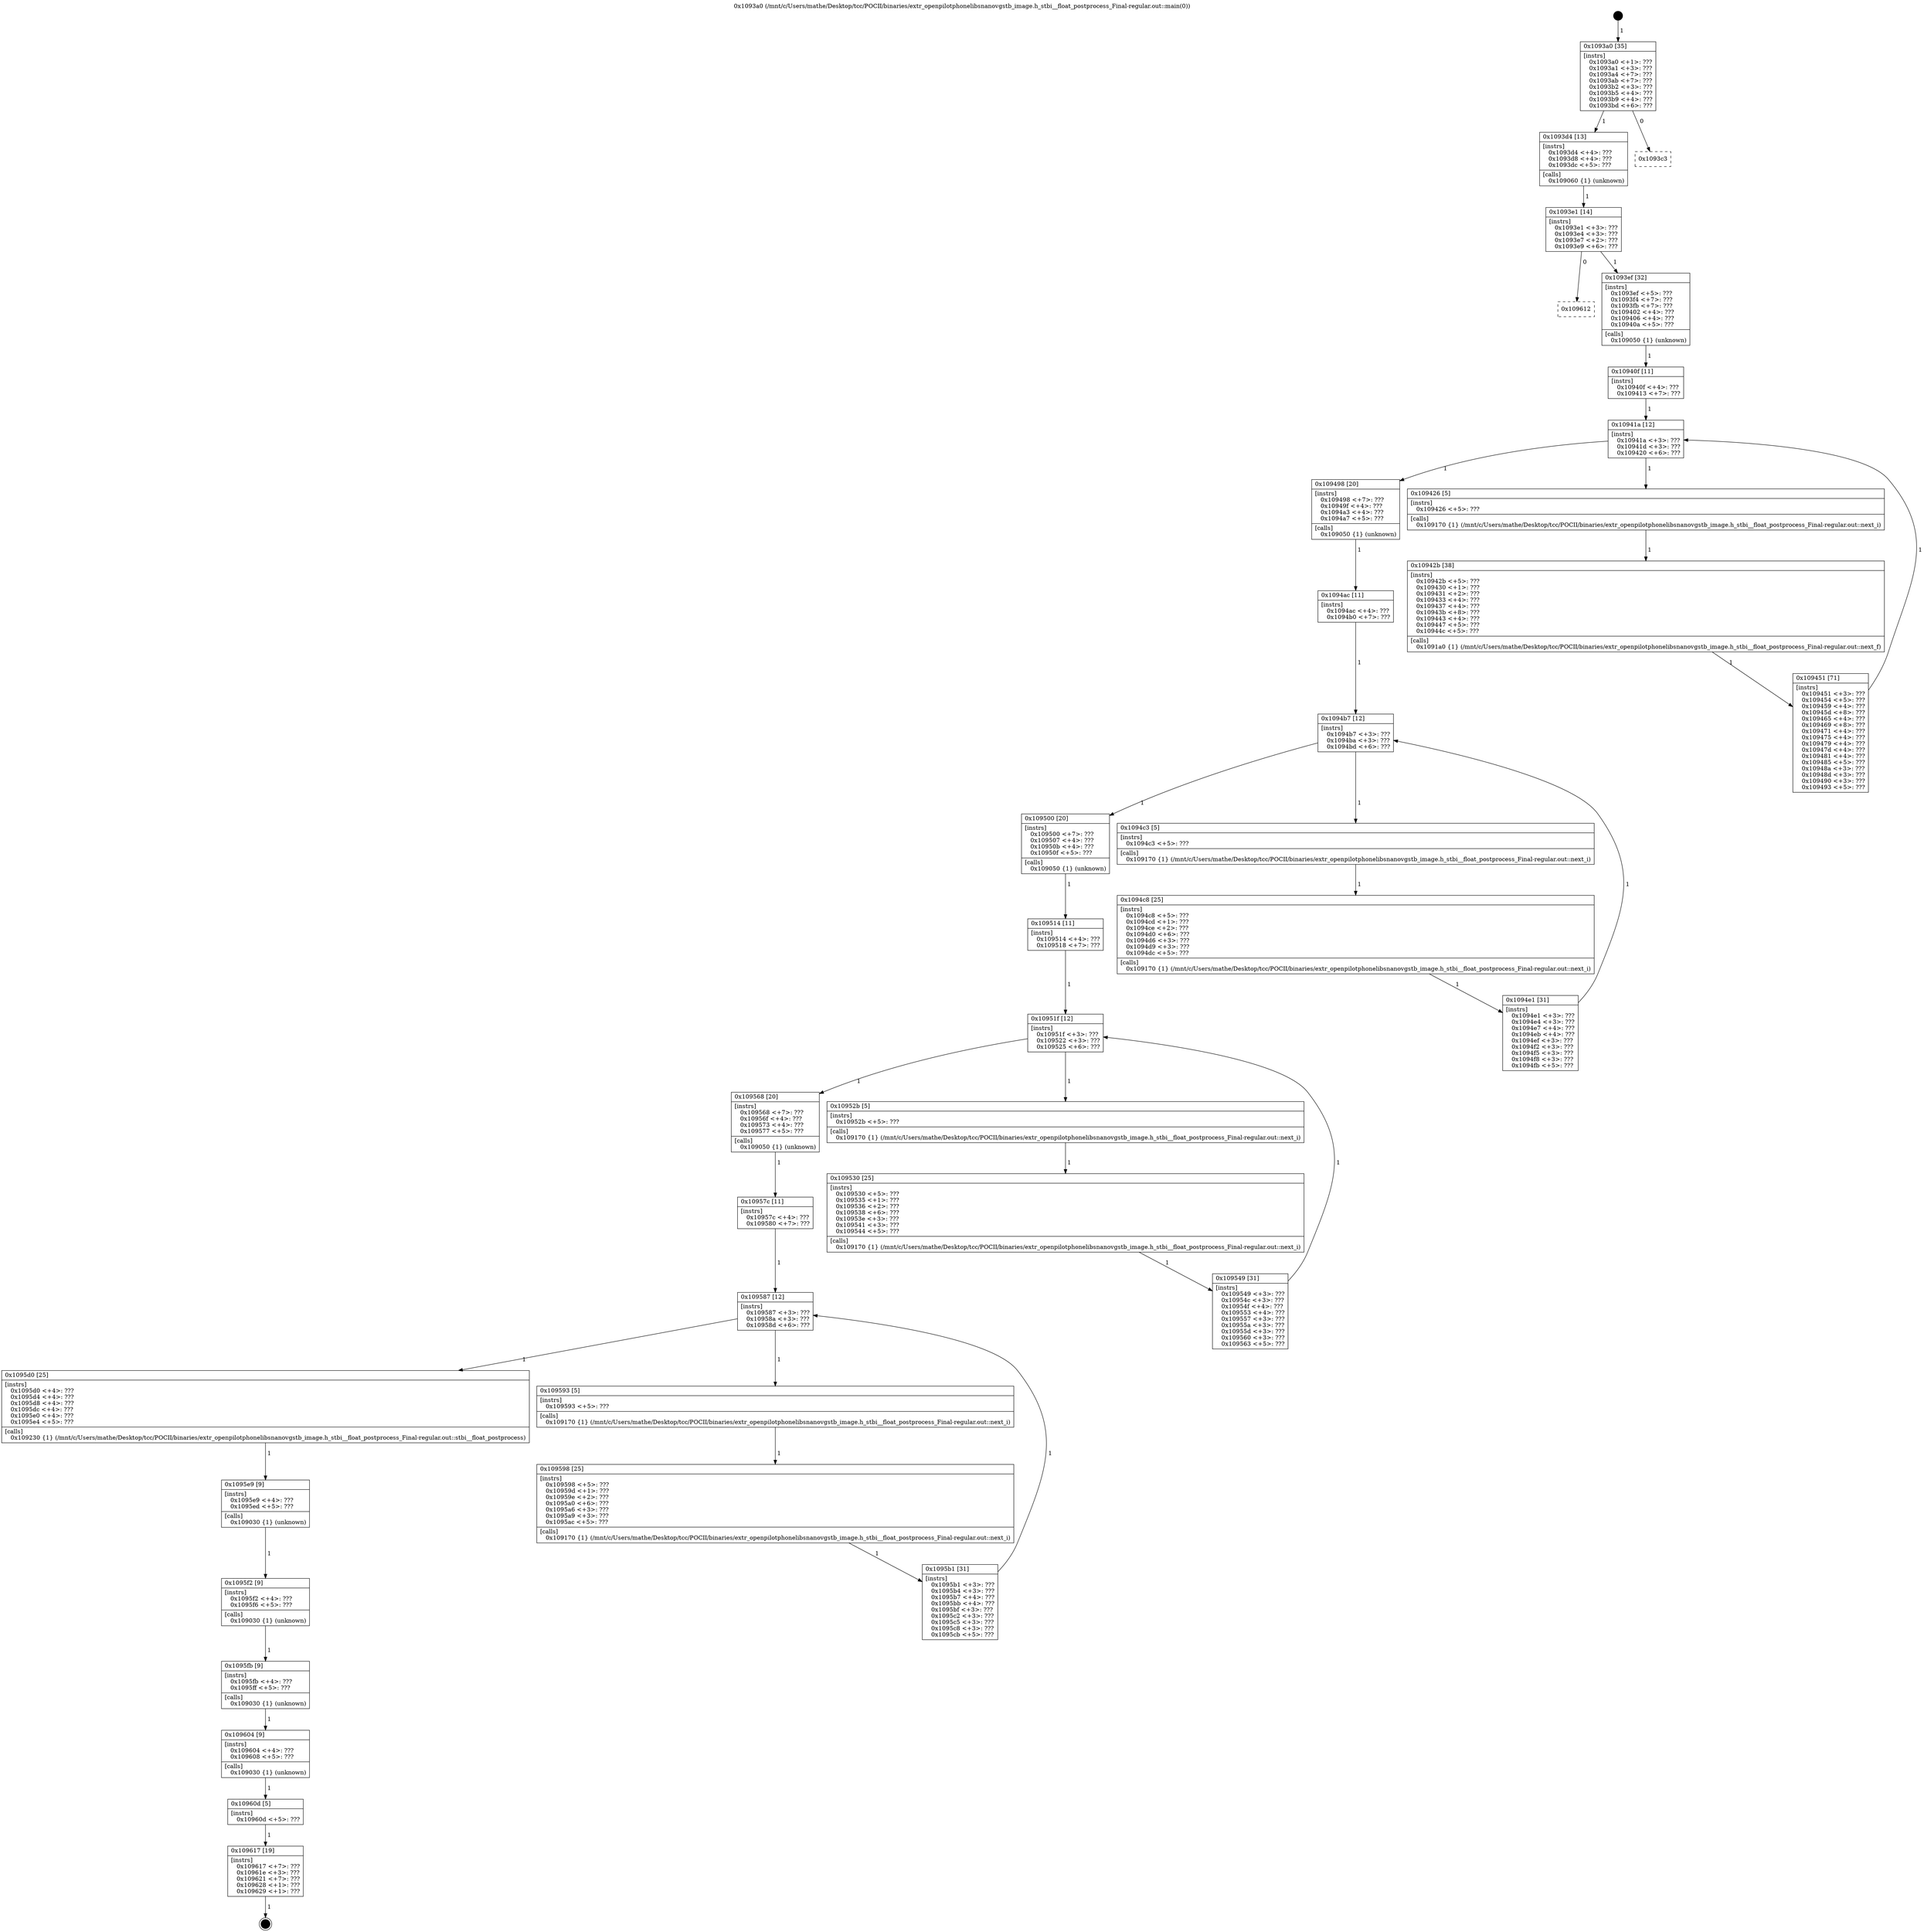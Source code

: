 digraph "0x1093a0" {
  label = "0x1093a0 (/mnt/c/Users/mathe/Desktop/tcc/POCII/binaries/extr_openpilotphonelibsnanovgstb_image.h_stbi__float_postprocess_Final-regular.out::main(0))"
  labelloc = "t"
  node[shape=record]

  Entry [label="",width=0.3,height=0.3,shape=circle,fillcolor=black,style=filled]
  "0x1093a0" [label="{
     0x1093a0 [35]\l
     | [instrs]\l
     &nbsp;&nbsp;0x1093a0 \<+1\>: ???\l
     &nbsp;&nbsp;0x1093a1 \<+3\>: ???\l
     &nbsp;&nbsp;0x1093a4 \<+7\>: ???\l
     &nbsp;&nbsp;0x1093ab \<+7\>: ???\l
     &nbsp;&nbsp;0x1093b2 \<+3\>: ???\l
     &nbsp;&nbsp;0x1093b5 \<+4\>: ???\l
     &nbsp;&nbsp;0x1093b9 \<+4\>: ???\l
     &nbsp;&nbsp;0x1093bd \<+6\>: ???\l
  }"]
  "0x1093d4" [label="{
     0x1093d4 [13]\l
     | [instrs]\l
     &nbsp;&nbsp;0x1093d4 \<+4\>: ???\l
     &nbsp;&nbsp;0x1093d8 \<+4\>: ???\l
     &nbsp;&nbsp;0x1093dc \<+5\>: ???\l
     | [calls]\l
     &nbsp;&nbsp;0x109060 \{1\} (unknown)\l
  }"]
  "0x1093c3" [label="{
     0x1093c3\l
  }", style=dashed]
  "0x1093e1" [label="{
     0x1093e1 [14]\l
     | [instrs]\l
     &nbsp;&nbsp;0x1093e1 \<+3\>: ???\l
     &nbsp;&nbsp;0x1093e4 \<+3\>: ???\l
     &nbsp;&nbsp;0x1093e7 \<+2\>: ???\l
     &nbsp;&nbsp;0x1093e9 \<+6\>: ???\l
  }"]
  "0x109612" [label="{
     0x109612\l
  }", style=dashed]
  "0x1093ef" [label="{
     0x1093ef [32]\l
     | [instrs]\l
     &nbsp;&nbsp;0x1093ef \<+5\>: ???\l
     &nbsp;&nbsp;0x1093f4 \<+7\>: ???\l
     &nbsp;&nbsp;0x1093fb \<+7\>: ???\l
     &nbsp;&nbsp;0x109402 \<+4\>: ???\l
     &nbsp;&nbsp;0x109406 \<+4\>: ???\l
     &nbsp;&nbsp;0x10940a \<+5\>: ???\l
     | [calls]\l
     &nbsp;&nbsp;0x109050 \{1\} (unknown)\l
  }"]
  Exit [label="",width=0.3,height=0.3,shape=circle,fillcolor=black,style=filled,peripheries=2]
  "0x10941a" [label="{
     0x10941a [12]\l
     | [instrs]\l
     &nbsp;&nbsp;0x10941a \<+3\>: ???\l
     &nbsp;&nbsp;0x10941d \<+3\>: ???\l
     &nbsp;&nbsp;0x109420 \<+6\>: ???\l
  }"]
  "0x109498" [label="{
     0x109498 [20]\l
     | [instrs]\l
     &nbsp;&nbsp;0x109498 \<+7\>: ???\l
     &nbsp;&nbsp;0x10949f \<+4\>: ???\l
     &nbsp;&nbsp;0x1094a3 \<+4\>: ???\l
     &nbsp;&nbsp;0x1094a7 \<+5\>: ???\l
     | [calls]\l
     &nbsp;&nbsp;0x109050 \{1\} (unknown)\l
  }"]
  "0x109426" [label="{
     0x109426 [5]\l
     | [instrs]\l
     &nbsp;&nbsp;0x109426 \<+5\>: ???\l
     | [calls]\l
     &nbsp;&nbsp;0x109170 \{1\} (/mnt/c/Users/mathe/Desktop/tcc/POCII/binaries/extr_openpilotphonelibsnanovgstb_image.h_stbi__float_postprocess_Final-regular.out::next_i)\l
  }"]
  "0x10942b" [label="{
     0x10942b [38]\l
     | [instrs]\l
     &nbsp;&nbsp;0x10942b \<+5\>: ???\l
     &nbsp;&nbsp;0x109430 \<+1\>: ???\l
     &nbsp;&nbsp;0x109431 \<+2\>: ???\l
     &nbsp;&nbsp;0x109433 \<+4\>: ???\l
     &nbsp;&nbsp;0x109437 \<+4\>: ???\l
     &nbsp;&nbsp;0x10943b \<+8\>: ???\l
     &nbsp;&nbsp;0x109443 \<+4\>: ???\l
     &nbsp;&nbsp;0x109447 \<+5\>: ???\l
     &nbsp;&nbsp;0x10944c \<+5\>: ???\l
     | [calls]\l
     &nbsp;&nbsp;0x1091a0 \{1\} (/mnt/c/Users/mathe/Desktop/tcc/POCII/binaries/extr_openpilotphonelibsnanovgstb_image.h_stbi__float_postprocess_Final-regular.out::next_f)\l
  }"]
  "0x109451" [label="{
     0x109451 [71]\l
     | [instrs]\l
     &nbsp;&nbsp;0x109451 \<+3\>: ???\l
     &nbsp;&nbsp;0x109454 \<+5\>: ???\l
     &nbsp;&nbsp;0x109459 \<+4\>: ???\l
     &nbsp;&nbsp;0x10945d \<+8\>: ???\l
     &nbsp;&nbsp;0x109465 \<+4\>: ???\l
     &nbsp;&nbsp;0x109469 \<+8\>: ???\l
     &nbsp;&nbsp;0x109471 \<+4\>: ???\l
     &nbsp;&nbsp;0x109475 \<+4\>: ???\l
     &nbsp;&nbsp;0x109479 \<+4\>: ???\l
     &nbsp;&nbsp;0x10947d \<+4\>: ???\l
     &nbsp;&nbsp;0x109481 \<+4\>: ???\l
     &nbsp;&nbsp;0x109485 \<+5\>: ???\l
     &nbsp;&nbsp;0x10948a \<+3\>: ???\l
     &nbsp;&nbsp;0x10948d \<+3\>: ???\l
     &nbsp;&nbsp;0x109490 \<+3\>: ???\l
     &nbsp;&nbsp;0x109493 \<+5\>: ???\l
  }"]
  "0x10940f" [label="{
     0x10940f [11]\l
     | [instrs]\l
     &nbsp;&nbsp;0x10940f \<+4\>: ???\l
     &nbsp;&nbsp;0x109413 \<+7\>: ???\l
  }"]
  "0x1094b7" [label="{
     0x1094b7 [12]\l
     | [instrs]\l
     &nbsp;&nbsp;0x1094b7 \<+3\>: ???\l
     &nbsp;&nbsp;0x1094ba \<+3\>: ???\l
     &nbsp;&nbsp;0x1094bd \<+6\>: ???\l
  }"]
  "0x109500" [label="{
     0x109500 [20]\l
     | [instrs]\l
     &nbsp;&nbsp;0x109500 \<+7\>: ???\l
     &nbsp;&nbsp;0x109507 \<+4\>: ???\l
     &nbsp;&nbsp;0x10950b \<+4\>: ???\l
     &nbsp;&nbsp;0x10950f \<+5\>: ???\l
     | [calls]\l
     &nbsp;&nbsp;0x109050 \{1\} (unknown)\l
  }"]
  "0x1094c3" [label="{
     0x1094c3 [5]\l
     | [instrs]\l
     &nbsp;&nbsp;0x1094c3 \<+5\>: ???\l
     | [calls]\l
     &nbsp;&nbsp;0x109170 \{1\} (/mnt/c/Users/mathe/Desktop/tcc/POCII/binaries/extr_openpilotphonelibsnanovgstb_image.h_stbi__float_postprocess_Final-regular.out::next_i)\l
  }"]
  "0x1094c8" [label="{
     0x1094c8 [25]\l
     | [instrs]\l
     &nbsp;&nbsp;0x1094c8 \<+5\>: ???\l
     &nbsp;&nbsp;0x1094cd \<+1\>: ???\l
     &nbsp;&nbsp;0x1094ce \<+2\>: ???\l
     &nbsp;&nbsp;0x1094d0 \<+6\>: ???\l
     &nbsp;&nbsp;0x1094d6 \<+3\>: ???\l
     &nbsp;&nbsp;0x1094d9 \<+3\>: ???\l
     &nbsp;&nbsp;0x1094dc \<+5\>: ???\l
     | [calls]\l
     &nbsp;&nbsp;0x109170 \{1\} (/mnt/c/Users/mathe/Desktop/tcc/POCII/binaries/extr_openpilotphonelibsnanovgstb_image.h_stbi__float_postprocess_Final-regular.out::next_i)\l
  }"]
  "0x1094e1" [label="{
     0x1094e1 [31]\l
     | [instrs]\l
     &nbsp;&nbsp;0x1094e1 \<+3\>: ???\l
     &nbsp;&nbsp;0x1094e4 \<+3\>: ???\l
     &nbsp;&nbsp;0x1094e7 \<+4\>: ???\l
     &nbsp;&nbsp;0x1094eb \<+4\>: ???\l
     &nbsp;&nbsp;0x1094ef \<+3\>: ???\l
     &nbsp;&nbsp;0x1094f2 \<+3\>: ???\l
     &nbsp;&nbsp;0x1094f5 \<+3\>: ???\l
     &nbsp;&nbsp;0x1094f8 \<+3\>: ???\l
     &nbsp;&nbsp;0x1094fb \<+5\>: ???\l
  }"]
  "0x1094ac" [label="{
     0x1094ac [11]\l
     | [instrs]\l
     &nbsp;&nbsp;0x1094ac \<+4\>: ???\l
     &nbsp;&nbsp;0x1094b0 \<+7\>: ???\l
  }"]
  "0x10951f" [label="{
     0x10951f [12]\l
     | [instrs]\l
     &nbsp;&nbsp;0x10951f \<+3\>: ???\l
     &nbsp;&nbsp;0x109522 \<+3\>: ???\l
     &nbsp;&nbsp;0x109525 \<+6\>: ???\l
  }"]
  "0x109568" [label="{
     0x109568 [20]\l
     | [instrs]\l
     &nbsp;&nbsp;0x109568 \<+7\>: ???\l
     &nbsp;&nbsp;0x10956f \<+4\>: ???\l
     &nbsp;&nbsp;0x109573 \<+4\>: ???\l
     &nbsp;&nbsp;0x109577 \<+5\>: ???\l
     | [calls]\l
     &nbsp;&nbsp;0x109050 \{1\} (unknown)\l
  }"]
  "0x10952b" [label="{
     0x10952b [5]\l
     | [instrs]\l
     &nbsp;&nbsp;0x10952b \<+5\>: ???\l
     | [calls]\l
     &nbsp;&nbsp;0x109170 \{1\} (/mnt/c/Users/mathe/Desktop/tcc/POCII/binaries/extr_openpilotphonelibsnanovgstb_image.h_stbi__float_postprocess_Final-regular.out::next_i)\l
  }"]
  "0x109530" [label="{
     0x109530 [25]\l
     | [instrs]\l
     &nbsp;&nbsp;0x109530 \<+5\>: ???\l
     &nbsp;&nbsp;0x109535 \<+1\>: ???\l
     &nbsp;&nbsp;0x109536 \<+2\>: ???\l
     &nbsp;&nbsp;0x109538 \<+6\>: ???\l
     &nbsp;&nbsp;0x10953e \<+3\>: ???\l
     &nbsp;&nbsp;0x109541 \<+3\>: ???\l
     &nbsp;&nbsp;0x109544 \<+5\>: ???\l
     | [calls]\l
     &nbsp;&nbsp;0x109170 \{1\} (/mnt/c/Users/mathe/Desktop/tcc/POCII/binaries/extr_openpilotphonelibsnanovgstb_image.h_stbi__float_postprocess_Final-regular.out::next_i)\l
  }"]
  "0x109549" [label="{
     0x109549 [31]\l
     | [instrs]\l
     &nbsp;&nbsp;0x109549 \<+3\>: ???\l
     &nbsp;&nbsp;0x10954c \<+3\>: ???\l
     &nbsp;&nbsp;0x10954f \<+4\>: ???\l
     &nbsp;&nbsp;0x109553 \<+4\>: ???\l
     &nbsp;&nbsp;0x109557 \<+3\>: ???\l
     &nbsp;&nbsp;0x10955a \<+3\>: ???\l
     &nbsp;&nbsp;0x10955d \<+3\>: ???\l
     &nbsp;&nbsp;0x109560 \<+3\>: ???\l
     &nbsp;&nbsp;0x109563 \<+5\>: ???\l
  }"]
  "0x109514" [label="{
     0x109514 [11]\l
     | [instrs]\l
     &nbsp;&nbsp;0x109514 \<+4\>: ???\l
     &nbsp;&nbsp;0x109518 \<+7\>: ???\l
  }"]
  "0x109587" [label="{
     0x109587 [12]\l
     | [instrs]\l
     &nbsp;&nbsp;0x109587 \<+3\>: ???\l
     &nbsp;&nbsp;0x10958a \<+3\>: ???\l
     &nbsp;&nbsp;0x10958d \<+6\>: ???\l
  }"]
  "0x1095d0" [label="{
     0x1095d0 [25]\l
     | [instrs]\l
     &nbsp;&nbsp;0x1095d0 \<+4\>: ???\l
     &nbsp;&nbsp;0x1095d4 \<+4\>: ???\l
     &nbsp;&nbsp;0x1095d8 \<+4\>: ???\l
     &nbsp;&nbsp;0x1095dc \<+4\>: ???\l
     &nbsp;&nbsp;0x1095e0 \<+4\>: ???\l
     &nbsp;&nbsp;0x1095e4 \<+5\>: ???\l
     | [calls]\l
     &nbsp;&nbsp;0x109230 \{1\} (/mnt/c/Users/mathe/Desktop/tcc/POCII/binaries/extr_openpilotphonelibsnanovgstb_image.h_stbi__float_postprocess_Final-regular.out::stbi__float_postprocess)\l
  }"]
  "0x109593" [label="{
     0x109593 [5]\l
     | [instrs]\l
     &nbsp;&nbsp;0x109593 \<+5\>: ???\l
     | [calls]\l
     &nbsp;&nbsp;0x109170 \{1\} (/mnt/c/Users/mathe/Desktop/tcc/POCII/binaries/extr_openpilotphonelibsnanovgstb_image.h_stbi__float_postprocess_Final-regular.out::next_i)\l
  }"]
  "0x109598" [label="{
     0x109598 [25]\l
     | [instrs]\l
     &nbsp;&nbsp;0x109598 \<+5\>: ???\l
     &nbsp;&nbsp;0x10959d \<+1\>: ???\l
     &nbsp;&nbsp;0x10959e \<+2\>: ???\l
     &nbsp;&nbsp;0x1095a0 \<+6\>: ???\l
     &nbsp;&nbsp;0x1095a6 \<+3\>: ???\l
     &nbsp;&nbsp;0x1095a9 \<+3\>: ???\l
     &nbsp;&nbsp;0x1095ac \<+5\>: ???\l
     | [calls]\l
     &nbsp;&nbsp;0x109170 \{1\} (/mnt/c/Users/mathe/Desktop/tcc/POCII/binaries/extr_openpilotphonelibsnanovgstb_image.h_stbi__float_postprocess_Final-regular.out::next_i)\l
  }"]
  "0x1095b1" [label="{
     0x1095b1 [31]\l
     | [instrs]\l
     &nbsp;&nbsp;0x1095b1 \<+3\>: ???\l
     &nbsp;&nbsp;0x1095b4 \<+3\>: ???\l
     &nbsp;&nbsp;0x1095b7 \<+4\>: ???\l
     &nbsp;&nbsp;0x1095bb \<+4\>: ???\l
     &nbsp;&nbsp;0x1095bf \<+3\>: ???\l
     &nbsp;&nbsp;0x1095c2 \<+3\>: ???\l
     &nbsp;&nbsp;0x1095c5 \<+3\>: ???\l
     &nbsp;&nbsp;0x1095c8 \<+3\>: ???\l
     &nbsp;&nbsp;0x1095cb \<+5\>: ???\l
  }"]
  "0x10957c" [label="{
     0x10957c [11]\l
     | [instrs]\l
     &nbsp;&nbsp;0x10957c \<+4\>: ???\l
     &nbsp;&nbsp;0x109580 \<+7\>: ???\l
  }"]
  "0x1095e9" [label="{
     0x1095e9 [9]\l
     | [instrs]\l
     &nbsp;&nbsp;0x1095e9 \<+4\>: ???\l
     &nbsp;&nbsp;0x1095ed \<+5\>: ???\l
     | [calls]\l
     &nbsp;&nbsp;0x109030 \{1\} (unknown)\l
  }"]
  "0x1095f2" [label="{
     0x1095f2 [9]\l
     | [instrs]\l
     &nbsp;&nbsp;0x1095f2 \<+4\>: ???\l
     &nbsp;&nbsp;0x1095f6 \<+5\>: ???\l
     | [calls]\l
     &nbsp;&nbsp;0x109030 \{1\} (unknown)\l
  }"]
  "0x1095fb" [label="{
     0x1095fb [9]\l
     | [instrs]\l
     &nbsp;&nbsp;0x1095fb \<+4\>: ???\l
     &nbsp;&nbsp;0x1095ff \<+5\>: ???\l
     | [calls]\l
     &nbsp;&nbsp;0x109030 \{1\} (unknown)\l
  }"]
  "0x109604" [label="{
     0x109604 [9]\l
     | [instrs]\l
     &nbsp;&nbsp;0x109604 \<+4\>: ???\l
     &nbsp;&nbsp;0x109608 \<+5\>: ???\l
     | [calls]\l
     &nbsp;&nbsp;0x109030 \{1\} (unknown)\l
  }"]
  "0x10960d" [label="{
     0x10960d [5]\l
     | [instrs]\l
     &nbsp;&nbsp;0x10960d \<+5\>: ???\l
  }"]
  "0x109617" [label="{
     0x109617 [19]\l
     | [instrs]\l
     &nbsp;&nbsp;0x109617 \<+7\>: ???\l
     &nbsp;&nbsp;0x10961e \<+3\>: ???\l
     &nbsp;&nbsp;0x109621 \<+7\>: ???\l
     &nbsp;&nbsp;0x109628 \<+1\>: ???\l
     &nbsp;&nbsp;0x109629 \<+1\>: ???\l
  }"]
  Entry -> "0x1093a0" [label=" 1"]
  "0x1093a0" -> "0x1093d4" [label=" 1"]
  "0x1093a0" -> "0x1093c3" [label=" 0"]
  "0x1093d4" -> "0x1093e1" [label=" 1"]
  "0x1093e1" -> "0x109612" [label=" 0"]
  "0x1093e1" -> "0x1093ef" [label=" 1"]
  "0x109617" -> Exit [label=" 1"]
  "0x1093ef" -> "0x10940f" [label=" 1"]
  "0x10941a" -> "0x109498" [label=" 1"]
  "0x10941a" -> "0x109426" [label=" 1"]
  "0x109426" -> "0x10942b" [label=" 1"]
  "0x10942b" -> "0x109451" [label=" 1"]
  "0x10940f" -> "0x10941a" [label=" 1"]
  "0x109451" -> "0x10941a" [label=" 1"]
  "0x109498" -> "0x1094ac" [label=" 1"]
  "0x1094b7" -> "0x109500" [label=" 1"]
  "0x1094b7" -> "0x1094c3" [label=" 1"]
  "0x1094c3" -> "0x1094c8" [label=" 1"]
  "0x1094c8" -> "0x1094e1" [label=" 1"]
  "0x1094ac" -> "0x1094b7" [label=" 1"]
  "0x1094e1" -> "0x1094b7" [label=" 1"]
  "0x109500" -> "0x109514" [label=" 1"]
  "0x10951f" -> "0x109568" [label=" 1"]
  "0x10951f" -> "0x10952b" [label=" 1"]
  "0x10952b" -> "0x109530" [label=" 1"]
  "0x109530" -> "0x109549" [label=" 1"]
  "0x109514" -> "0x10951f" [label=" 1"]
  "0x109549" -> "0x10951f" [label=" 1"]
  "0x109568" -> "0x10957c" [label=" 1"]
  "0x109587" -> "0x1095d0" [label=" 1"]
  "0x109587" -> "0x109593" [label=" 1"]
  "0x109593" -> "0x109598" [label=" 1"]
  "0x109598" -> "0x1095b1" [label=" 1"]
  "0x10957c" -> "0x109587" [label=" 1"]
  "0x1095b1" -> "0x109587" [label=" 1"]
  "0x1095d0" -> "0x1095e9" [label=" 1"]
  "0x1095e9" -> "0x1095f2" [label=" 1"]
  "0x1095f2" -> "0x1095fb" [label=" 1"]
  "0x1095fb" -> "0x109604" [label=" 1"]
  "0x109604" -> "0x10960d" [label=" 1"]
  "0x10960d" -> "0x109617" [label=" 1"]
}
